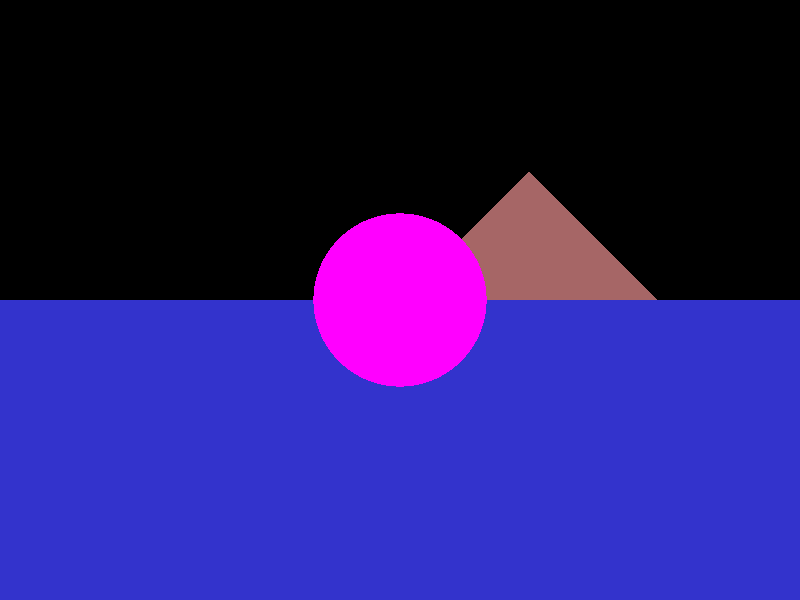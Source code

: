 // cs174, assignment 1 sample file (RIGHT HANDED)
camera {
location  <0, 0, 14>
up        <0,  1,  0>
right     <1.33333, 0,  0>
look_at   <0, 0, 0>
}

light_source {<-100, 100, 100> color rgb <1.5, 1.5, 1.5>}

sphere { <0, 0, 0>, 2
pigment { color rgb <1.0, 0.0, 1.0>}
finish {ambient 0.2 diffuse 0.4 specular 0.5 roughness 0.05}
translate <0, 0, 0>
}
triangle {
     <-3, 3 ,0 >,
     <-6, 0, 0 >,
     <-0, 0 ,0 >
     pigment {color rgb <0.65, 0.4, 0.4>}
     finish {ambient 0.3 diffuse 0.4 specular 0.5}
}
plane {<0, 1, 0>, -4
pigment {color rgb <0.2, 0.2, 0.8>}
finish {ambient 0.4 diffuse 0.8}
}
